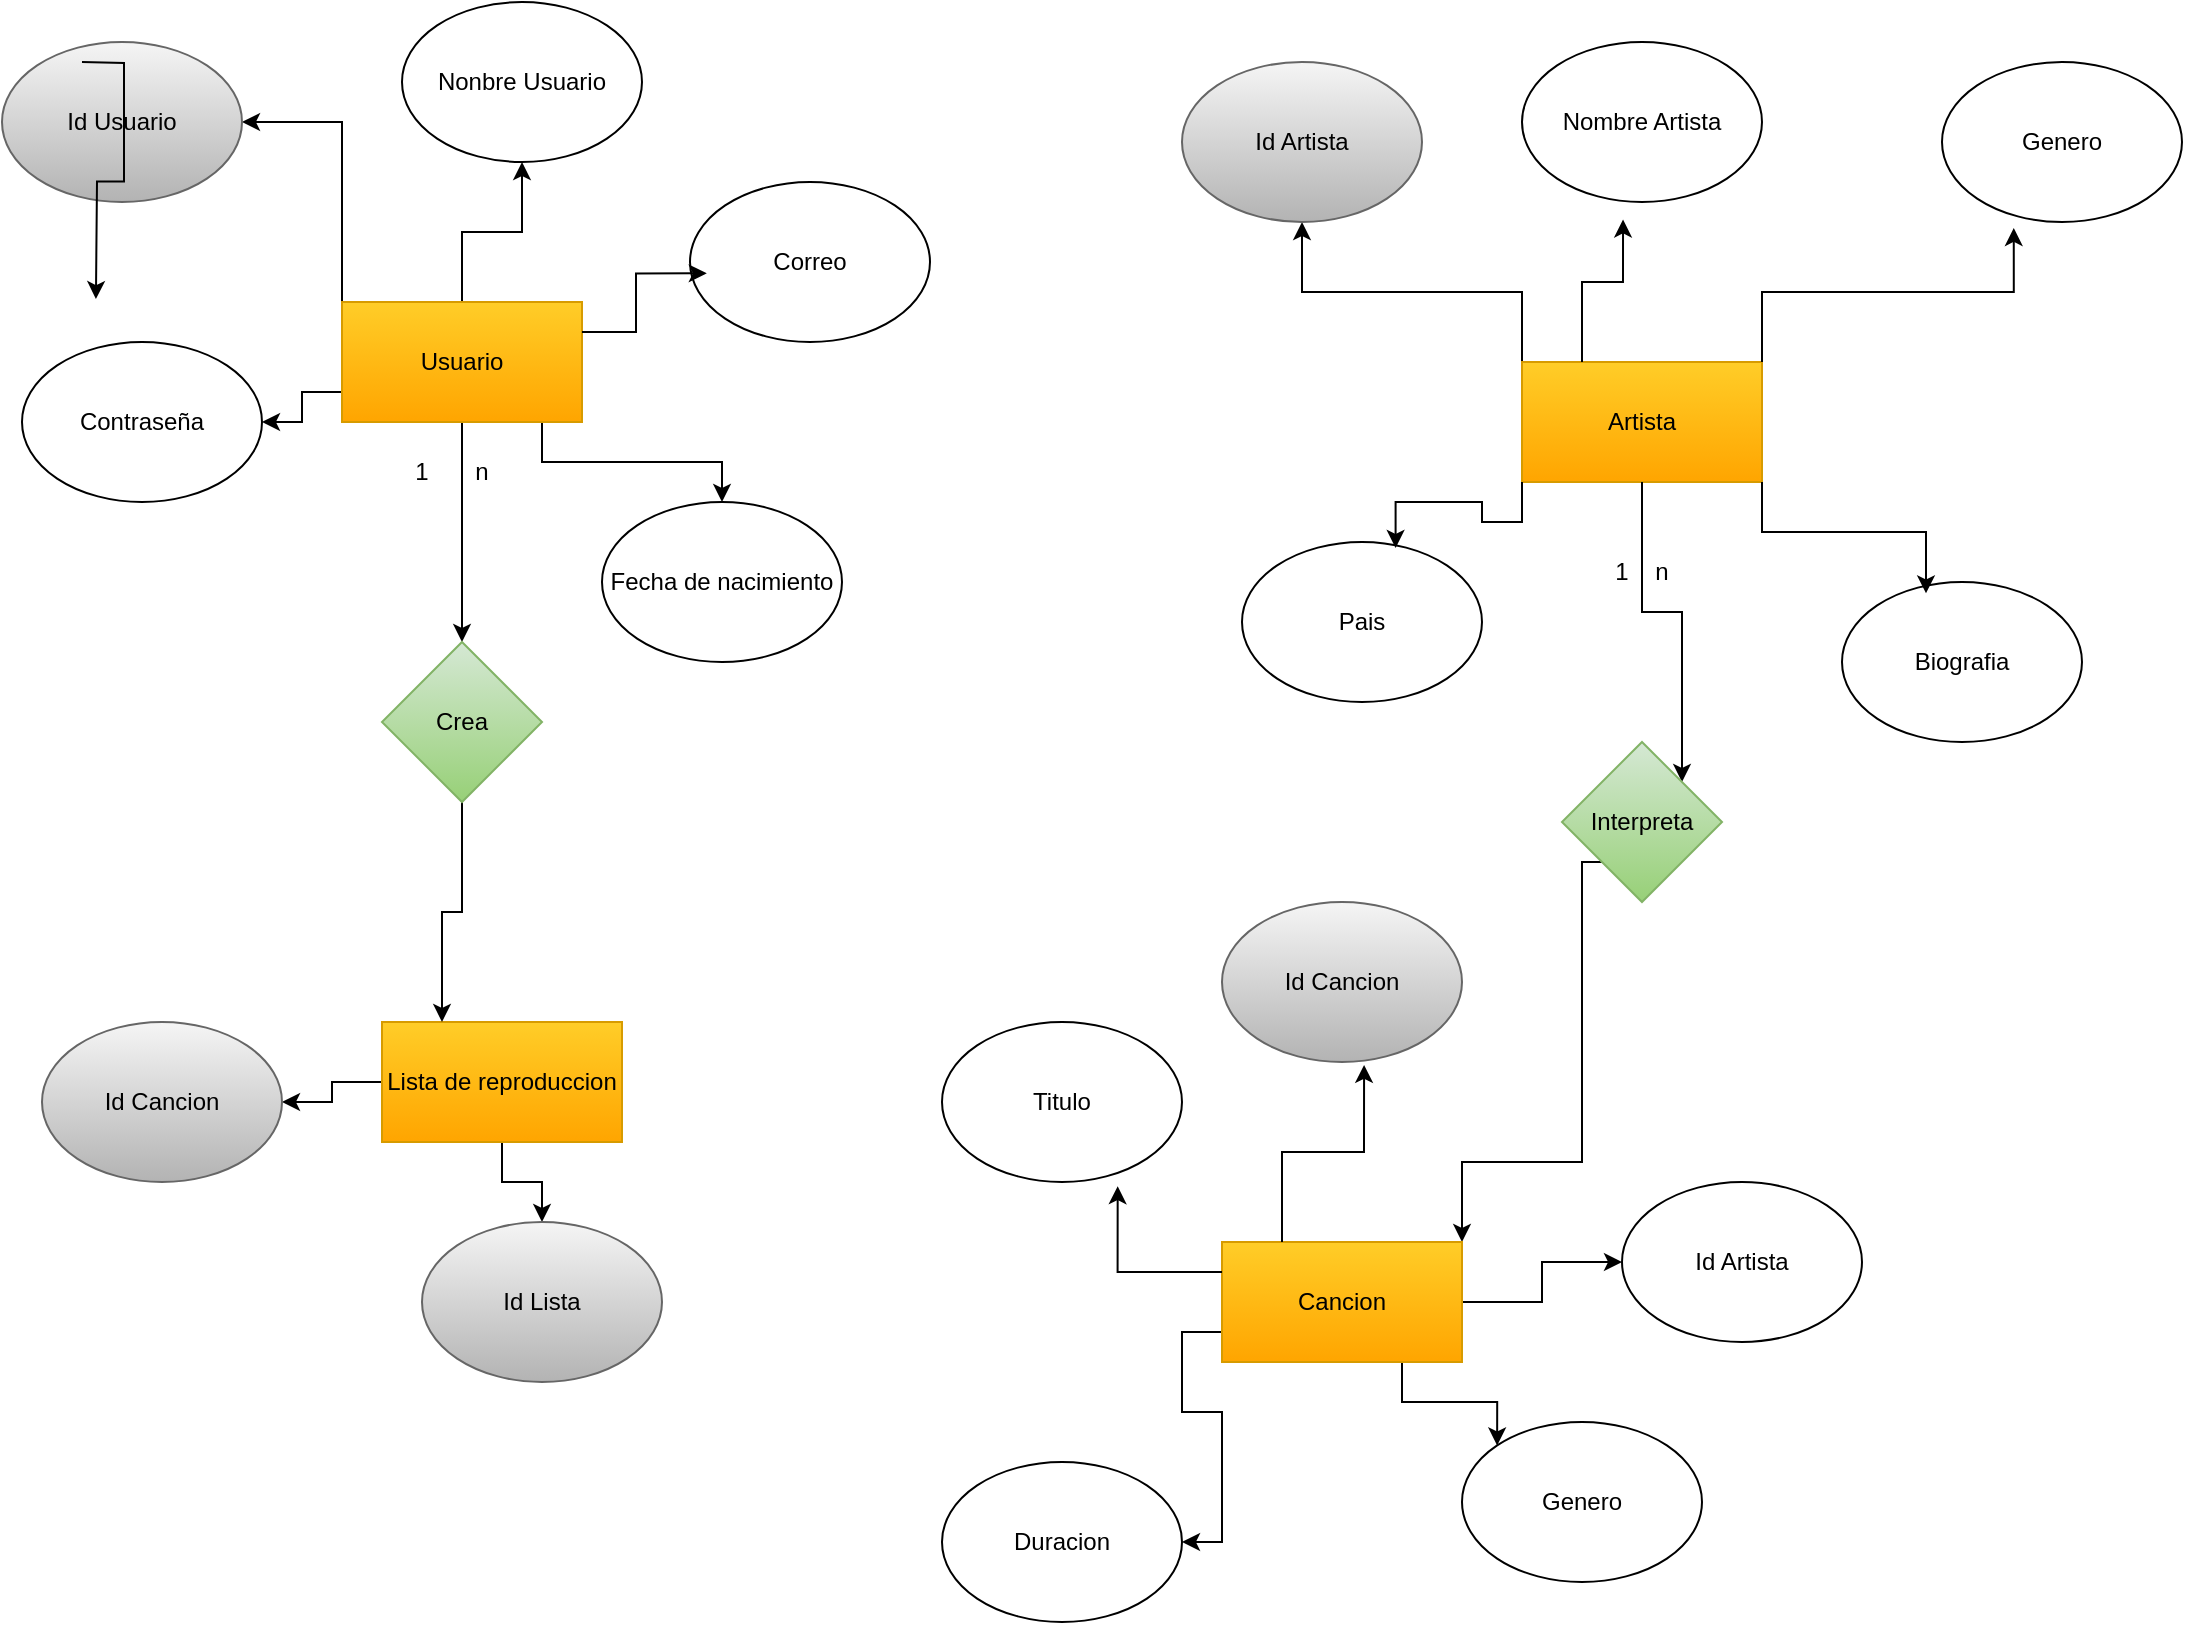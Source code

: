 <mxfile version="28.0.6">
  <diagram name="Página-1" id="D9-A0T2UJS10NvBj5FaB">
    <mxGraphModel dx="1226" dy="715" grid="1" gridSize="10" guides="1" tooltips="1" connect="1" arrows="1" fold="1" page="1" pageScale="1" pageWidth="827" pageHeight="1169" math="0" shadow="0">
      <root>
        <mxCell id="0" />
        <mxCell id="1" parent="0" />
        <mxCell id="CDfKyvbbwTVsAQRms2de-5" style="edgeStyle=orthogonalEdgeStyle;rounded=0;orthogonalLoop=1;jettySize=auto;html=1;exitX=1;exitY=0.5;exitDx=0;exitDy=0;entryX=0;entryY=0.5;entryDx=0;entryDy=0;" edge="1" parent="1" source="CDfKyvbbwTVsAQRms2de-4" target="CDfKyvbbwTVsAQRms2de-33">
          <mxGeometry relative="1" as="geometry">
            <mxPoint x="710" y="610" as="targetPoint" />
          </mxGeometry>
        </mxCell>
        <mxCell id="CDfKyvbbwTVsAQRms2de-18" style="edgeStyle=orthogonalEdgeStyle;rounded=0;orthogonalLoop=1;jettySize=auto;html=1;exitX=0.5;exitY=0;exitDx=0;exitDy=0;" edge="1" parent="1" source="CDfKyvbbwTVsAQRms2de-1" target="CDfKyvbbwTVsAQRms2de-11">
          <mxGeometry relative="1" as="geometry" />
        </mxCell>
        <mxCell id="CDfKyvbbwTVsAQRms2de-20" style="edgeStyle=orthogonalEdgeStyle;rounded=0;orthogonalLoop=1;jettySize=auto;html=1;exitX=0.5;exitY=1;exitDx=0;exitDy=0;entryX=0.5;entryY=0;entryDx=0;entryDy=0;" edge="1" parent="1" source="CDfKyvbbwTVsAQRms2de-1" target="CDfKyvbbwTVsAQRms2de-8">
          <mxGeometry relative="1" as="geometry">
            <Array as="points">
              <mxPoint x="280" y="240" />
              <mxPoint x="280" y="260" />
              <mxPoint x="370" y="260" />
            </Array>
          </mxGeometry>
        </mxCell>
        <mxCell id="CDfKyvbbwTVsAQRms2de-21" style="edgeStyle=orthogonalEdgeStyle;rounded=0;orthogonalLoop=1;jettySize=auto;html=1;exitX=0;exitY=0.75;exitDx=0;exitDy=0;entryX=1;entryY=0.5;entryDx=0;entryDy=0;" edge="1" parent="1" source="CDfKyvbbwTVsAQRms2de-1" target="CDfKyvbbwTVsAQRms2de-9">
          <mxGeometry relative="1" as="geometry" />
        </mxCell>
        <mxCell id="CDfKyvbbwTVsAQRms2de-22" style="edgeStyle=orthogonalEdgeStyle;rounded=0;orthogonalLoop=1;jettySize=auto;html=1;exitX=0;exitY=0;exitDx=0;exitDy=0;entryX=1;entryY=0.5;entryDx=0;entryDy=0;" edge="1" parent="1" source="CDfKyvbbwTVsAQRms2de-1" target="CDfKyvbbwTVsAQRms2de-12">
          <mxGeometry relative="1" as="geometry" />
        </mxCell>
        <mxCell id="CDfKyvbbwTVsAQRms2de-59" style="edgeStyle=orthogonalEdgeStyle;rounded=0;orthogonalLoop=1;jettySize=auto;html=1;exitX=0.5;exitY=1;exitDx=0;exitDy=0;entryX=0.5;entryY=0;entryDx=0;entryDy=0;" edge="1" parent="1" source="CDfKyvbbwTVsAQRms2de-1" target="CDfKyvbbwTVsAQRms2de-51">
          <mxGeometry relative="1" as="geometry" />
        </mxCell>
        <mxCell id="CDfKyvbbwTVsAQRms2de-1" value="Usuario" style="rounded=0;whiteSpace=wrap;html=1;fillColor=#ffcd28;strokeColor=#d79b00;gradientColor=#ffa500;" vertex="1" parent="1">
          <mxGeometry x="180" y="180" width="120" height="60" as="geometry" />
        </mxCell>
        <mxCell id="CDfKyvbbwTVsAQRms2de-24" style="edgeStyle=orthogonalEdgeStyle;rounded=0;orthogonalLoop=1;jettySize=auto;html=1;exitX=0;exitY=0;exitDx=0;exitDy=0;" edge="1" parent="1" source="CDfKyvbbwTVsAQRms2de-3" target="CDfKyvbbwTVsAQRms2de-13">
          <mxGeometry relative="1" as="geometry" />
        </mxCell>
        <mxCell id="CDfKyvbbwTVsAQRms2de-39" style="edgeStyle=orthogonalEdgeStyle;rounded=0;orthogonalLoop=1;jettySize=auto;html=1;exitX=0.5;exitY=1;exitDx=0;exitDy=0;entryX=1;entryY=0;entryDx=0;entryDy=0;" edge="1" parent="1" source="CDfKyvbbwTVsAQRms2de-40" target="CDfKyvbbwTVsAQRms2de-4">
          <mxGeometry relative="1" as="geometry">
            <Array as="points">
              <mxPoint x="830" y="460" />
              <mxPoint x="800" y="460" />
              <mxPoint x="800" y="610" />
              <mxPoint x="740" y="610" />
            </Array>
          </mxGeometry>
        </mxCell>
        <mxCell id="CDfKyvbbwTVsAQRms2de-3" value="Artista" style="rounded=0;whiteSpace=wrap;html=1;fillColor=#ffcd28;strokeColor=#d79b00;gradientColor=#ffa500;" vertex="1" parent="1">
          <mxGeometry x="770" y="210" width="120" height="60" as="geometry" />
        </mxCell>
        <mxCell id="CDfKyvbbwTVsAQRms2de-36" style="edgeStyle=orthogonalEdgeStyle;rounded=0;orthogonalLoop=1;jettySize=auto;html=1;exitX=0;exitY=0.75;exitDx=0;exitDy=0;entryX=1;entryY=0.5;entryDx=0;entryDy=0;" edge="1" parent="1" source="CDfKyvbbwTVsAQRms2de-4" target="CDfKyvbbwTVsAQRms2de-30">
          <mxGeometry relative="1" as="geometry" />
        </mxCell>
        <mxCell id="CDfKyvbbwTVsAQRms2de-38" style="edgeStyle=orthogonalEdgeStyle;rounded=0;orthogonalLoop=1;jettySize=auto;html=1;exitX=0.75;exitY=1;exitDx=0;exitDy=0;entryX=0;entryY=0;entryDx=0;entryDy=0;" edge="1" parent="1" source="CDfKyvbbwTVsAQRms2de-4" target="CDfKyvbbwTVsAQRms2de-31">
          <mxGeometry relative="1" as="geometry" />
        </mxCell>
        <mxCell id="CDfKyvbbwTVsAQRms2de-4" value="Cancion" style="rounded=0;whiteSpace=wrap;html=1;fillColor=#ffcd28;strokeColor=#d79b00;gradientColor=#ffa500;" vertex="1" parent="1">
          <mxGeometry x="620" y="650" width="120" height="60" as="geometry" />
        </mxCell>
        <mxCell id="CDfKyvbbwTVsAQRms2de-8" value="Fecha de nacimiento" style="ellipse;whiteSpace=wrap;html=1;" vertex="1" parent="1">
          <mxGeometry x="310" y="280" width="120" height="80" as="geometry" />
        </mxCell>
        <mxCell id="CDfKyvbbwTVsAQRms2de-9" value="Contraseña" style="ellipse;whiteSpace=wrap;html=1;" vertex="1" parent="1">
          <mxGeometry x="20" y="200" width="120" height="80" as="geometry" />
        </mxCell>
        <mxCell id="CDfKyvbbwTVsAQRms2de-10" value="Correo" style="ellipse;whiteSpace=wrap;html=1;" vertex="1" parent="1">
          <mxGeometry x="354" y="120" width="120" height="80" as="geometry" />
        </mxCell>
        <mxCell id="CDfKyvbbwTVsAQRms2de-11" value="Nonbre Usuario" style="ellipse;whiteSpace=wrap;html=1;" vertex="1" parent="1">
          <mxGeometry x="210" y="30" width="120" height="80" as="geometry" />
        </mxCell>
        <mxCell id="CDfKyvbbwTVsAQRms2de-12" value="Id Usuario" style="ellipse;whiteSpace=wrap;html=1;fillColor=#f5f5f5;gradientColor=#b3b3b3;strokeColor=#666666;" vertex="1" parent="1">
          <mxGeometry x="10" y="50" width="120" height="80" as="geometry" />
        </mxCell>
        <mxCell id="CDfKyvbbwTVsAQRms2de-13" value="Id Artista" style="ellipse;whiteSpace=wrap;html=1;fillColor=#f5f5f5;gradientColor=#b3b3b3;strokeColor=#666666;" vertex="1" parent="1">
          <mxGeometry x="600" y="60" width="120" height="80" as="geometry" />
        </mxCell>
        <mxCell id="CDfKyvbbwTVsAQRms2de-14" value="Genero" style="ellipse;whiteSpace=wrap;html=1;" vertex="1" parent="1">
          <mxGeometry x="980" y="60" width="120" height="80" as="geometry" />
        </mxCell>
        <mxCell id="CDfKyvbbwTVsAQRms2de-15" value="Biografia" style="ellipse;whiteSpace=wrap;html=1;" vertex="1" parent="1">
          <mxGeometry x="930" y="320" width="120" height="80" as="geometry" />
        </mxCell>
        <mxCell id="CDfKyvbbwTVsAQRms2de-16" value="Nombre Artista" style="ellipse;whiteSpace=wrap;html=1;" vertex="1" parent="1">
          <mxGeometry x="770" y="50" width="120" height="80" as="geometry" />
        </mxCell>
        <mxCell id="CDfKyvbbwTVsAQRms2de-17" value="Pais" style="ellipse;whiteSpace=wrap;html=1;" vertex="1" parent="1">
          <mxGeometry x="630" y="300" width="120" height="80" as="geometry" />
        </mxCell>
        <mxCell id="CDfKyvbbwTVsAQRms2de-19" style="edgeStyle=orthogonalEdgeStyle;rounded=0;orthogonalLoop=1;jettySize=auto;html=1;exitX=1;exitY=0.25;exitDx=0;exitDy=0;entryX=0.07;entryY=0.571;entryDx=0;entryDy=0;entryPerimeter=0;" edge="1" parent="1" source="CDfKyvbbwTVsAQRms2de-1" target="CDfKyvbbwTVsAQRms2de-10">
          <mxGeometry relative="1" as="geometry" />
        </mxCell>
        <mxCell id="CDfKyvbbwTVsAQRms2de-23" style="edgeStyle=orthogonalEdgeStyle;rounded=0;orthogonalLoop=1;jettySize=auto;html=1;exitX=0.25;exitY=0;exitDx=0;exitDy=0;entryX=0.421;entryY=1.109;entryDx=0;entryDy=0;entryPerimeter=0;" edge="1" parent="1" source="CDfKyvbbwTVsAQRms2de-3" target="CDfKyvbbwTVsAQRms2de-16">
          <mxGeometry relative="1" as="geometry" />
        </mxCell>
        <mxCell id="CDfKyvbbwTVsAQRms2de-25" style="edgeStyle=orthogonalEdgeStyle;rounded=0;orthogonalLoop=1;jettySize=auto;html=1;exitX=1;exitY=0;exitDx=0;exitDy=0;entryX=0.299;entryY=1.037;entryDx=0;entryDy=0;entryPerimeter=0;" edge="1" parent="1" source="CDfKyvbbwTVsAQRms2de-3" target="CDfKyvbbwTVsAQRms2de-14">
          <mxGeometry relative="1" as="geometry" />
        </mxCell>
        <mxCell id="CDfKyvbbwTVsAQRms2de-26" style="edgeStyle=orthogonalEdgeStyle;rounded=0;orthogonalLoop=1;jettySize=auto;html=1;exitX=1;exitY=1;exitDx=0;exitDy=0;entryX=0.35;entryY=0.071;entryDx=0;entryDy=0;entryPerimeter=0;" edge="1" parent="1" source="CDfKyvbbwTVsAQRms2de-3" target="CDfKyvbbwTVsAQRms2de-15">
          <mxGeometry relative="1" as="geometry" />
        </mxCell>
        <mxCell id="CDfKyvbbwTVsAQRms2de-27" style="edgeStyle=orthogonalEdgeStyle;rounded=0;orthogonalLoop=1;jettySize=auto;html=1;exitX=0;exitY=1;exitDx=0;exitDy=0;entryX=0.64;entryY=0.037;entryDx=0;entryDy=0;entryPerimeter=0;" edge="1" parent="1" source="CDfKyvbbwTVsAQRms2de-3" target="CDfKyvbbwTVsAQRms2de-17">
          <mxGeometry relative="1" as="geometry" />
        </mxCell>
        <mxCell id="CDfKyvbbwTVsAQRms2de-29" value="Id Cancion" style="ellipse;whiteSpace=wrap;html=1;rotation=0;fillColor=#f5f5f5;gradientColor=#b3b3b3;strokeColor=#666666;" vertex="1" parent="1">
          <mxGeometry x="620" y="480" width="120" height="80" as="geometry" />
        </mxCell>
        <mxCell id="CDfKyvbbwTVsAQRms2de-30" value="Duracion" style="ellipse;whiteSpace=wrap;html=1;" vertex="1" parent="1">
          <mxGeometry x="480" y="760" width="120" height="80" as="geometry" />
        </mxCell>
        <mxCell id="CDfKyvbbwTVsAQRms2de-31" value="Genero" style="ellipse;whiteSpace=wrap;html=1;" vertex="1" parent="1">
          <mxGeometry x="740" y="740" width="120" height="80" as="geometry" />
        </mxCell>
        <mxCell id="CDfKyvbbwTVsAQRms2de-32" value="Titulo" style="ellipse;whiteSpace=wrap;html=1;" vertex="1" parent="1">
          <mxGeometry x="480" y="540" width="120" height="80" as="geometry" />
        </mxCell>
        <mxCell id="CDfKyvbbwTVsAQRms2de-33" value="Id Artista" style="ellipse;whiteSpace=wrap;html=1;" vertex="1" parent="1">
          <mxGeometry x="820" y="620" width="120" height="80" as="geometry" />
        </mxCell>
        <mxCell id="CDfKyvbbwTVsAQRms2de-34" style="edgeStyle=orthogonalEdgeStyle;rounded=0;orthogonalLoop=1;jettySize=auto;html=1;exitX=0.25;exitY=0;exitDx=0;exitDy=0;entryX=0.592;entryY=1.018;entryDx=0;entryDy=0;entryPerimeter=0;" edge="1" parent="1" source="CDfKyvbbwTVsAQRms2de-4" target="CDfKyvbbwTVsAQRms2de-29">
          <mxGeometry relative="1" as="geometry" />
        </mxCell>
        <mxCell id="CDfKyvbbwTVsAQRms2de-35" style="edgeStyle=orthogonalEdgeStyle;rounded=0;orthogonalLoop=1;jettySize=auto;html=1;exitX=0;exitY=0.25;exitDx=0;exitDy=0;entryX=0.732;entryY=1.026;entryDx=0;entryDy=0;entryPerimeter=0;" edge="1" parent="1" source="CDfKyvbbwTVsAQRms2de-4" target="CDfKyvbbwTVsAQRms2de-32">
          <mxGeometry relative="1" as="geometry" />
        </mxCell>
        <mxCell id="CDfKyvbbwTVsAQRms2de-41" value="" style="edgeStyle=orthogonalEdgeStyle;rounded=0;orthogonalLoop=1;jettySize=auto;html=1;exitX=0.5;exitY=1;exitDx=0;exitDy=0;entryX=1;entryY=0;entryDx=0;entryDy=0;" edge="1" parent="1" source="CDfKyvbbwTVsAQRms2de-3" target="CDfKyvbbwTVsAQRms2de-40">
          <mxGeometry relative="1" as="geometry">
            <mxPoint x="830" y="270" as="sourcePoint" />
            <mxPoint x="740" y="650" as="targetPoint" />
            <Array as="points" />
          </mxGeometry>
        </mxCell>
        <mxCell id="CDfKyvbbwTVsAQRms2de-40" value="Interpreta" style="rhombus;whiteSpace=wrap;html=1;fillColor=#d5e8d4;strokeColor=#82b366;gradientColor=#97d077;" vertex="1" parent="1">
          <mxGeometry x="790" y="400" width="80" height="80" as="geometry" />
        </mxCell>
        <mxCell id="CDfKyvbbwTVsAQRms2de-42" value="1" style="text;html=1;align=center;verticalAlign=middle;whiteSpace=wrap;rounded=0;" vertex="1" parent="1">
          <mxGeometry x="790" y="300" width="60" height="30" as="geometry" />
        </mxCell>
        <mxCell id="CDfKyvbbwTVsAQRms2de-43" value="n" style="text;html=1;align=center;verticalAlign=middle;whiteSpace=wrap;rounded=0;" vertex="1" parent="1">
          <mxGeometry x="810" y="300" width="60" height="30" as="geometry" />
        </mxCell>
        <mxCell id="CDfKyvbbwTVsAQRms2de-48" style="edgeStyle=orthogonalEdgeStyle;rounded=0;orthogonalLoop=1;jettySize=auto;html=1;exitX=0.5;exitY=1;exitDx=0;exitDy=0;entryX=0.5;entryY=0;entryDx=0;entryDy=0;" edge="1" parent="1" source="CDfKyvbbwTVsAQRms2de-44" target="CDfKyvbbwTVsAQRms2de-45">
          <mxGeometry relative="1" as="geometry" />
        </mxCell>
        <mxCell id="CDfKyvbbwTVsAQRms2de-49" style="edgeStyle=orthogonalEdgeStyle;rounded=0;orthogonalLoop=1;jettySize=auto;html=1;exitX=0;exitY=0.5;exitDx=0;exitDy=0;entryX=1;entryY=0.5;entryDx=0;entryDy=0;" edge="1" parent="1" source="CDfKyvbbwTVsAQRms2de-44" target="CDfKyvbbwTVsAQRms2de-47">
          <mxGeometry relative="1" as="geometry" />
        </mxCell>
        <mxCell id="CDfKyvbbwTVsAQRms2de-44" value="Lista de reproduccion" style="rounded=0;whiteSpace=wrap;html=1;fillColor=#ffcd28;strokeColor=#d79b00;gradientColor=#ffa500;" vertex="1" parent="1">
          <mxGeometry x="200" y="540" width="120" height="60" as="geometry" />
        </mxCell>
        <mxCell id="CDfKyvbbwTVsAQRms2de-45" value="Id Lista" style="ellipse;whiteSpace=wrap;html=1;rotation=0;fillColor=#f5f5f5;gradientColor=#b3b3b3;strokeColor=#666666;" vertex="1" parent="1">
          <mxGeometry x="220" y="640" width="120" height="80" as="geometry" />
        </mxCell>
        <mxCell id="CDfKyvbbwTVsAQRms2de-47" value="Id Cancion" style="ellipse;whiteSpace=wrap;html=1;rotation=0;fillColor=#f5f5f5;gradientColor=#b3b3b3;strokeColor=#666666;" vertex="1" parent="1">
          <mxGeometry x="30" y="540" width="120" height="80" as="geometry" />
        </mxCell>
        <mxCell id="CDfKyvbbwTVsAQRms2de-54" style="edgeStyle=orthogonalEdgeStyle;rounded=0;orthogonalLoop=1;jettySize=auto;html=1;exitX=0.5;exitY=1;exitDx=0;exitDy=0;entryX=0.25;entryY=0;entryDx=0;entryDy=0;" edge="1" parent="1" source="CDfKyvbbwTVsAQRms2de-51" target="CDfKyvbbwTVsAQRms2de-44">
          <mxGeometry relative="1" as="geometry" />
        </mxCell>
        <mxCell id="CDfKyvbbwTVsAQRms2de-51" value="Crea" style="rhombus;whiteSpace=wrap;html=1;fillColor=#d5e8d4;gradientColor=#97d077;strokeColor=#82b366;" vertex="1" parent="1">
          <mxGeometry x="200" y="350" width="80" height="80" as="geometry" />
        </mxCell>
        <mxCell id="CDfKyvbbwTVsAQRms2de-53" style="edgeStyle=orthogonalEdgeStyle;rounded=0;orthogonalLoop=1;jettySize=auto;html=1;exitX=0.5;exitY=1;exitDx=0;exitDy=0;entryX=0.587;entryY=0.107;entryDx=0;entryDy=0;entryPerimeter=0;" edge="1" parent="1">
          <mxGeometry relative="1" as="geometry">
            <mxPoint x="50" y="60" as="sourcePoint" />
            <mxPoint x="56.96" y="178.56" as="targetPoint" />
          </mxGeometry>
        </mxCell>
        <mxCell id="CDfKyvbbwTVsAQRms2de-55" value="1" style="text;html=1;align=center;verticalAlign=middle;whiteSpace=wrap;rounded=0;" vertex="1" parent="1">
          <mxGeometry x="190" y="250" width="60" height="30" as="geometry" />
        </mxCell>
        <mxCell id="CDfKyvbbwTVsAQRms2de-60" value="n" style="text;html=1;align=center;verticalAlign=middle;whiteSpace=wrap;rounded=0;" vertex="1" parent="1">
          <mxGeometry x="220" y="250" width="60" height="30" as="geometry" />
        </mxCell>
      </root>
    </mxGraphModel>
  </diagram>
</mxfile>

